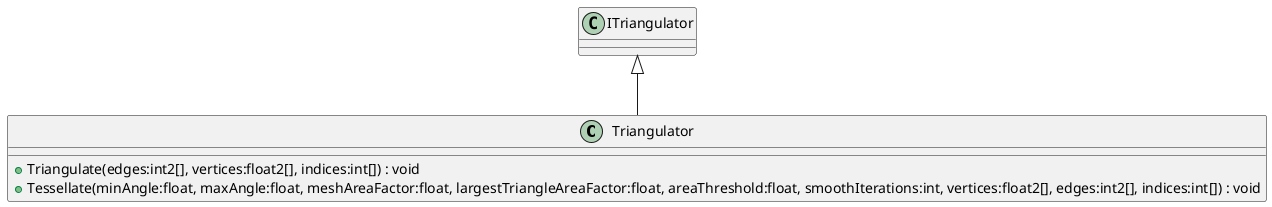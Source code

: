 @startuml
class Triangulator {
    + Triangulate(edges:int2[], vertices:float2[], indices:int[]) : void
    + Tessellate(minAngle:float, maxAngle:float, meshAreaFactor:float, largestTriangleAreaFactor:float, areaThreshold:float, smoothIterations:int, vertices:float2[], edges:int2[], indices:int[]) : void
}
ITriangulator <|-- Triangulator
@enduml
